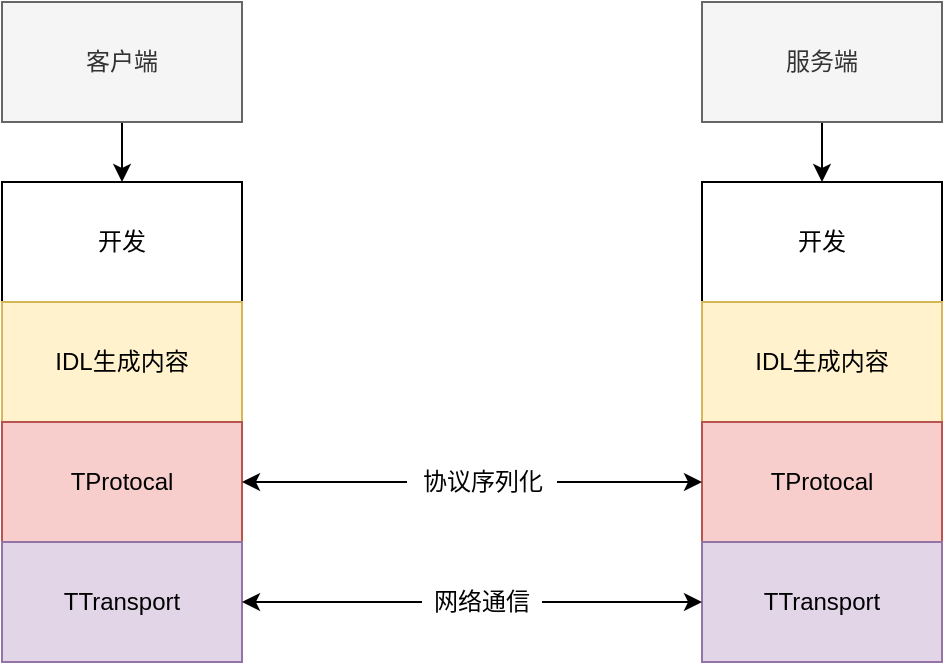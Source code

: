 <mxfile version="16.1.2" type="device"><diagram id="Sv8zUpa3tY2BtRfEFd4x" name="第 1 页"><mxGraphModel dx="995" dy="620" grid="1" gridSize="10" guides="1" tooltips="1" connect="1" arrows="1" fold="1" page="1" pageScale="1" pageWidth="980" pageHeight="690" background="#ffffff" math="0" shadow="0"><root><mxCell id="0"/><mxCell id="1" parent="0"/><mxCell id="W2jiQ5YvDW1FUDPfEKse-18" style="edgeStyle=orthogonalEdgeStyle;rounded=0;orthogonalLoop=1;jettySize=auto;html=1;entryX=0.5;entryY=0;entryDx=0;entryDy=0;" parent="1" source="W2jiQ5YvDW1FUDPfEKse-1" target="W2jiQ5YvDW1FUDPfEKse-3" edge="1"><mxGeometry relative="1" as="geometry"/></mxCell><mxCell id="W2jiQ5YvDW1FUDPfEKse-1" value="客户端" style="rounded=0;whiteSpace=wrap;html=1;fillColor=#f5f5f5;fontColor=#333333;strokeColor=#666666;" parent="1" vertex="1"><mxGeometry x="100" y="70" width="120" height="60" as="geometry"/></mxCell><mxCell id="W2jiQ5YvDW1FUDPfEKse-19" style="edgeStyle=orthogonalEdgeStyle;rounded=0;orthogonalLoop=1;jettySize=auto;html=1;entryX=0.5;entryY=0;entryDx=0;entryDy=0;" parent="1" source="W2jiQ5YvDW1FUDPfEKse-2" target="W2jiQ5YvDW1FUDPfEKse-7" edge="1"><mxGeometry relative="1" as="geometry"/></mxCell><mxCell id="W2jiQ5YvDW1FUDPfEKse-2" value="服务端" style="rounded=0;whiteSpace=wrap;html=1;fillColor=#f5f5f5;fontColor=#333333;strokeColor=#666666;" parent="1" vertex="1"><mxGeometry x="450" y="70" width="120" height="60" as="geometry"/></mxCell><mxCell id="W2jiQ5YvDW1FUDPfEKse-3" value="开发" style="rounded=0;whiteSpace=wrap;html=1;" parent="1" vertex="1"><mxGeometry x="100" y="160" width="120" height="60" as="geometry"/></mxCell><mxCell id="W2jiQ5YvDW1FUDPfEKse-4" value="IDL生成内容" style="rounded=0;whiteSpace=wrap;html=1;fillColor=#fff2cc;strokeColor=#d6b656;" parent="1" vertex="1"><mxGeometry x="100" y="220" width="120" height="60" as="geometry"/></mxCell><mxCell id="W2jiQ5YvDW1FUDPfEKse-5" value="TProtocal" style="rounded=0;whiteSpace=wrap;html=1;fillColor=#f8cecc;strokeColor=#b85450;" parent="1" vertex="1"><mxGeometry x="100" y="280" width="120" height="60" as="geometry"/></mxCell><mxCell id="W2jiQ5YvDW1FUDPfEKse-6" value="TTransport" style="rounded=0;whiteSpace=wrap;html=1;fillColor=#e1d5e7;strokeColor=#9673a6;" parent="1" vertex="1"><mxGeometry x="100" y="340" width="120" height="60" as="geometry"/></mxCell><mxCell id="W2jiQ5YvDW1FUDPfEKse-7" value="开发" style="rounded=0;whiteSpace=wrap;html=1;" parent="1" vertex="1"><mxGeometry x="450" y="160" width="120" height="60" as="geometry"/></mxCell><mxCell id="W2jiQ5YvDW1FUDPfEKse-8" value="IDL生成内容" style="rounded=0;whiteSpace=wrap;html=1;fillColor=#fff2cc;strokeColor=#d6b656;" parent="1" vertex="1"><mxGeometry x="450" y="220" width="120" height="60" as="geometry"/></mxCell><mxCell id="W2jiQ5YvDW1FUDPfEKse-9" value="TProtocal" style="rounded=0;whiteSpace=wrap;html=1;fillColor=#f8cecc;strokeColor=#b85450;" parent="1" vertex="1"><mxGeometry x="450" y="280" width="120" height="60" as="geometry"/></mxCell><mxCell id="W2jiQ5YvDW1FUDPfEKse-10" value="TTransport" style="rounded=0;whiteSpace=wrap;html=1;fillColor=#e1d5e7;strokeColor=#9673a6;" parent="1" vertex="1"><mxGeometry x="450" y="340" width="120" height="60" as="geometry"/></mxCell><mxCell id="W2jiQ5YvDW1FUDPfEKse-16" style="edgeStyle=orthogonalEdgeStyle;rounded=0;orthogonalLoop=1;jettySize=auto;html=1;entryX=1;entryY=0.5;entryDx=0;entryDy=0;" parent="1" source="W2jiQ5YvDW1FUDPfEKse-12" target="W2jiQ5YvDW1FUDPfEKse-6" edge="1"><mxGeometry relative="1" as="geometry"/></mxCell><mxCell id="W2jiQ5YvDW1FUDPfEKse-17" style="edgeStyle=orthogonalEdgeStyle;rounded=0;orthogonalLoop=1;jettySize=auto;html=1;entryX=0;entryY=0.5;entryDx=0;entryDy=0;" parent="1" source="W2jiQ5YvDW1FUDPfEKse-12" target="W2jiQ5YvDW1FUDPfEKse-10" edge="1"><mxGeometry relative="1" as="geometry"/></mxCell><mxCell id="W2jiQ5YvDW1FUDPfEKse-12" value="网络通信" style="text;html=1;strokeColor=none;fillColor=none;align=center;verticalAlign=middle;whiteSpace=wrap;rounded=0;" parent="1" vertex="1"><mxGeometry x="310" y="355" width="60" height="30" as="geometry"/></mxCell><mxCell id="W2jiQ5YvDW1FUDPfEKse-14" style="edgeStyle=orthogonalEdgeStyle;rounded=0;orthogonalLoop=1;jettySize=auto;html=1;entryX=1;entryY=0.5;entryDx=0;entryDy=0;" parent="1" source="W2jiQ5YvDW1FUDPfEKse-13" target="W2jiQ5YvDW1FUDPfEKse-5" edge="1"><mxGeometry relative="1" as="geometry"/></mxCell><mxCell id="W2jiQ5YvDW1FUDPfEKse-15" style="edgeStyle=orthogonalEdgeStyle;rounded=0;orthogonalLoop=1;jettySize=auto;html=1;entryX=0;entryY=0.5;entryDx=0;entryDy=0;" parent="1" source="W2jiQ5YvDW1FUDPfEKse-13" target="W2jiQ5YvDW1FUDPfEKse-9" edge="1"><mxGeometry relative="1" as="geometry"/></mxCell><mxCell id="W2jiQ5YvDW1FUDPfEKse-13" value="协议序列化" style="text;html=1;strokeColor=none;fillColor=none;align=center;verticalAlign=middle;whiteSpace=wrap;rounded=0;" parent="1" vertex="1"><mxGeometry x="302.5" y="295" width="75" height="30" as="geometry"/></mxCell></root></mxGraphModel></diagram></mxfile>